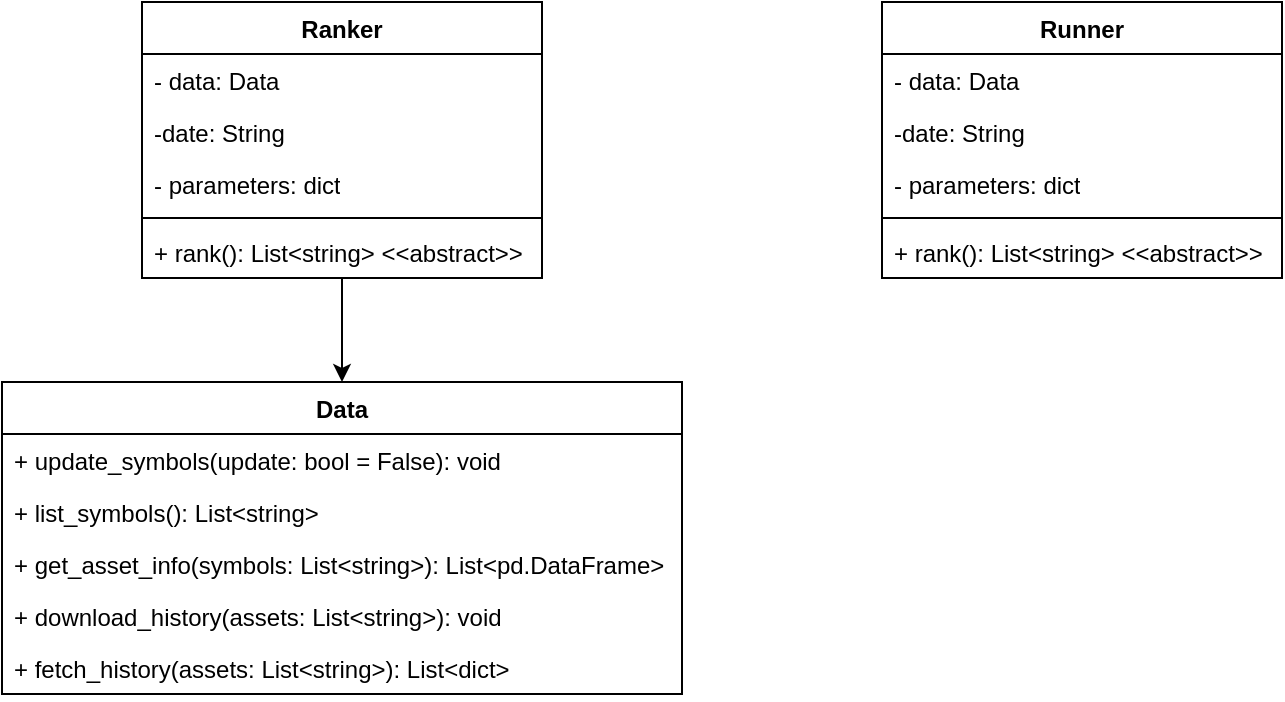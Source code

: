 <mxfile version="24.7.5">
  <diagram name="Página-1" id="CFErXRqRGNKnjgUavpA3">
    <mxGraphModel dx="1434" dy="836" grid="1" gridSize="10" guides="1" tooltips="1" connect="1" arrows="1" fold="1" page="1" pageScale="1" pageWidth="827" pageHeight="1169" math="0" shadow="0">
      <root>
        <mxCell id="0" />
        <mxCell id="1" parent="0" />
        <mxCell id="ce4kyCxDcYcYinegG61U-1" value="Data" style="swimlane;fontStyle=1;align=center;verticalAlign=top;childLayout=stackLayout;horizontal=1;startSize=26;horizontalStack=0;resizeParent=1;resizeParentMax=0;resizeLast=0;collapsible=1;marginBottom=0;whiteSpace=wrap;html=1;" parent="1" vertex="1">
          <mxGeometry x="100" y="520" width="340" height="156" as="geometry" />
        </mxCell>
        <mxCell id="ce4kyCxDcYcYinegG61U-4" value="+ update_symbols(update: bool = False): void" style="text;strokeColor=none;fillColor=none;align=left;verticalAlign=top;spacingLeft=4;spacingRight=4;overflow=hidden;rotatable=0;points=[[0,0.5],[1,0.5]];portConstraint=eastwest;whiteSpace=wrap;html=1;" parent="ce4kyCxDcYcYinegG61U-1" vertex="1">
          <mxGeometry y="26" width="340" height="26" as="geometry" />
        </mxCell>
        <mxCell id="ce4kyCxDcYcYinegG61U-5" value="&lt;div&gt;+ list_symbols(): List&amp;lt;string&amp;gt;&lt;/div&gt;&lt;div&gt;&lt;br&gt;&lt;/div&gt;" style="text;strokeColor=none;fillColor=none;align=left;verticalAlign=top;spacingLeft=4;spacingRight=4;overflow=hidden;rotatable=0;points=[[0,0.5],[1,0.5]];portConstraint=eastwest;whiteSpace=wrap;html=1;" parent="ce4kyCxDcYcYinegG61U-1" vertex="1">
          <mxGeometry y="52" width="340" height="26" as="geometry" />
        </mxCell>
        <mxCell id="ce4kyCxDcYcYinegG61U-6" value="&lt;div&gt;+ get_asset_info(symbols: List&amp;lt;string&amp;gt;): List&amp;lt;pd.DataFrame&amp;gt;&lt;/div&gt;&lt;div&gt;&lt;br&gt;&lt;/div&gt;" style="text;strokeColor=none;fillColor=none;align=left;verticalAlign=top;spacingLeft=4;spacingRight=4;overflow=hidden;rotatable=0;points=[[0,0.5],[1,0.5]];portConstraint=eastwest;whiteSpace=wrap;html=1;" parent="ce4kyCxDcYcYinegG61U-1" vertex="1">
          <mxGeometry y="78" width="340" height="26" as="geometry" />
        </mxCell>
        <mxCell id="ce4kyCxDcYcYinegG61U-7" value="&lt;div&gt;+ download_history(assets: List&amp;lt;string&amp;gt;): void&lt;/div&gt;&lt;div&gt;&lt;br&gt;&lt;/div&gt;" style="text;strokeColor=none;fillColor=none;align=left;verticalAlign=top;spacingLeft=4;spacingRight=4;overflow=hidden;rotatable=0;points=[[0,0.5],[1,0.5]];portConstraint=eastwest;whiteSpace=wrap;html=1;" parent="ce4kyCxDcYcYinegG61U-1" vertex="1">
          <mxGeometry y="104" width="340" height="26" as="geometry" />
        </mxCell>
        <mxCell id="ce4kyCxDcYcYinegG61U-8" value="&lt;div&gt;+ fetch_history(assets: List&amp;lt;string&amp;gt;): List&amp;lt;dict&amp;gt;&lt;/div&gt;&lt;div&gt;&lt;br&gt;&lt;/div&gt;" style="text;strokeColor=none;fillColor=none;align=left;verticalAlign=top;spacingLeft=4;spacingRight=4;overflow=hidden;rotatable=0;points=[[0,0.5],[1,0.5]];portConstraint=eastwest;whiteSpace=wrap;html=1;" parent="ce4kyCxDcYcYinegG61U-1" vertex="1">
          <mxGeometry y="130" width="340" height="26" as="geometry" />
        </mxCell>
        <mxCell id="-nkdFBldN5Y6DyWKCSAW-13" style="edgeStyle=orthogonalEdgeStyle;rounded=0;orthogonalLoop=1;jettySize=auto;html=1;entryX=0.5;entryY=0;entryDx=0;entryDy=0;" edge="1" parent="1" source="-nkdFBldN5Y6DyWKCSAW-1" target="ce4kyCxDcYcYinegG61U-1">
          <mxGeometry relative="1" as="geometry" />
        </mxCell>
        <mxCell id="-nkdFBldN5Y6DyWKCSAW-1" value="Ranker" style="swimlane;fontStyle=1;align=center;verticalAlign=top;childLayout=stackLayout;horizontal=1;startSize=26;horizontalStack=0;resizeParent=1;resizeParentMax=0;resizeLast=0;collapsible=1;marginBottom=0;whiteSpace=wrap;html=1;" vertex="1" parent="1">
          <mxGeometry x="170" y="330" width="200" height="138" as="geometry" />
        </mxCell>
        <mxCell id="-nkdFBldN5Y6DyWKCSAW-2" value="- data: Data" style="text;strokeColor=none;fillColor=none;align=left;verticalAlign=top;spacingLeft=4;spacingRight=4;overflow=hidden;rotatable=0;points=[[0,0.5],[1,0.5]];portConstraint=eastwest;whiteSpace=wrap;html=1;" vertex="1" parent="-nkdFBldN5Y6DyWKCSAW-1">
          <mxGeometry y="26" width="200" height="26" as="geometry" />
        </mxCell>
        <mxCell id="-nkdFBldN5Y6DyWKCSAW-5" value="-date: String" style="text;strokeColor=none;fillColor=none;align=left;verticalAlign=top;spacingLeft=4;spacingRight=4;overflow=hidden;rotatable=0;points=[[0,0.5],[1,0.5]];portConstraint=eastwest;whiteSpace=wrap;html=1;" vertex="1" parent="-nkdFBldN5Y6DyWKCSAW-1">
          <mxGeometry y="52" width="200" height="26" as="geometry" />
        </mxCell>
        <mxCell id="-nkdFBldN5Y6DyWKCSAW-7" value="- parameters: dict" style="text;strokeColor=none;fillColor=none;align=left;verticalAlign=top;spacingLeft=4;spacingRight=4;overflow=hidden;rotatable=0;points=[[0,0.5],[1,0.5]];portConstraint=eastwest;whiteSpace=wrap;html=1;" vertex="1" parent="-nkdFBldN5Y6DyWKCSAW-1">
          <mxGeometry y="78" width="200" height="26" as="geometry" />
        </mxCell>
        <mxCell id="-nkdFBldN5Y6DyWKCSAW-3" value="" style="line;strokeWidth=1;fillColor=none;align=left;verticalAlign=middle;spacingTop=-1;spacingLeft=3;spacingRight=3;rotatable=0;labelPosition=right;points=[];portConstraint=eastwest;strokeColor=inherit;" vertex="1" parent="-nkdFBldN5Y6DyWKCSAW-1">
          <mxGeometry y="104" width="200" height="8" as="geometry" />
        </mxCell>
        <mxCell id="-nkdFBldN5Y6DyWKCSAW-4" value="+ rank(): List&amp;lt;string&amp;gt; &amp;lt;&amp;lt;abstract&amp;gt;&amp;gt;" style="text;strokeColor=none;fillColor=none;align=left;verticalAlign=top;spacingLeft=4;spacingRight=4;overflow=hidden;rotatable=0;points=[[0,0.5],[1,0.5]];portConstraint=eastwest;whiteSpace=wrap;html=1;" vertex="1" parent="-nkdFBldN5Y6DyWKCSAW-1">
          <mxGeometry y="112" width="200" height="26" as="geometry" />
        </mxCell>
        <mxCell id="-nkdFBldN5Y6DyWKCSAW-14" value="Runner" style="swimlane;fontStyle=1;align=center;verticalAlign=top;childLayout=stackLayout;horizontal=1;startSize=26;horizontalStack=0;resizeParent=1;resizeParentMax=0;resizeLast=0;collapsible=1;marginBottom=0;whiteSpace=wrap;html=1;" vertex="1" parent="1">
          <mxGeometry x="540" y="330" width="200" height="138" as="geometry" />
        </mxCell>
        <mxCell id="-nkdFBldN5Y6DyWKCSAW-15" value="- data: Data" style="text;strokeColor=none;fillColor=none;align=left;verticalAlign=top;spacingLeft=4;spacingRight=4;overflow=hidden;rotatable=0;points=[[0,0.5],[1,0.5]];portConstraint=eastwest;whiteSpace=wrap;html=1;" vertex="1" parent="-nkdFBldN5Y6DyWKCSAW-14">
          <mxGeometry y="26" width="200" height="26" as="geometry" />
        </mxCell>
        <mxCell id="-nkdFBldN5Y6DyWKCSAW-16" value="-date: String" style="text;strokeColor=none;fillColor=none;align=left;verticalAlign=top;spacingLeft=4;spacingRight=4;overflow=hidden;rotatable=0;points=[[0,0.5],[1,0.5]];portConstraint=eastwest;whiteSpace=wrap;html=1;" vertex="1" parent="-nkdFBldN5Y6DyWKCSAW-14">
          <mxGeometry y="52" width="200" height="26" as="geometry" />
        </mxCell>
        <mxCell id="-nkdFBldN5Y6DyWKCSAW-17" value="- parameters: dict" style="text;strokeColor=none;fillColor=none;align=left;verticalAlign=top;spacingLeft=4;spacingRight=4;overflow=hidden;rotatable=0;points=[[0,0.5],[1,0.5]];portConstraint=eastwest;whiteSpace=wrap;html=1;" vertex="1" parent="-nkdFBldN5Y6DyWKCSAW-14">
          <mxGeometry y="78" width="200" height="26" as="geometry" />
        </mxCell>
        <mxCell id="-nkdFBldN5Y6DyWKCSAW-18" value="" style="line;strokeWidth=1;fillColor=none;align=left;verticalAlign=middle;spacingTop=-1;spacingLeft=3;spacingRight=3;rotatable=0;labelPosition=right;points=[];portConstraint=eastwest;strokeColor=inherit;" vertex="1" parent="-nkdFBldN5Y6DyWKCSAW-14">
          <mxGeometry y="104" width="200" height="8" as="geometry" />
        </mxCell>
        <mxCell id="-nkdFBldN5Y6DyWKCSAW-19" value="+ rank(): List&amp;lt;string&amp;gt; &amp;lt;&amp;lt;abstract&amp;gt;&amp;gt;" style="text;strokeColor=none;fillColor=none;align=left;verticalAlign=top;spacingLeft=4;spacingRight=4;overflow=hidden;rotatable=0;points=[[0,0.5],[1,0.5]];portConstraint=eastwest;whiteSpace=wrap;html=1;" vertex="1" parent="-nkdFBldN5Y6DyWKCSAW-14">
          <mxGeometry y="112" width="200" height="26" as="geometry" />
        </mxCell>
      </root>
    </mxGraphModel>
  </diagram>
</mxfile>
